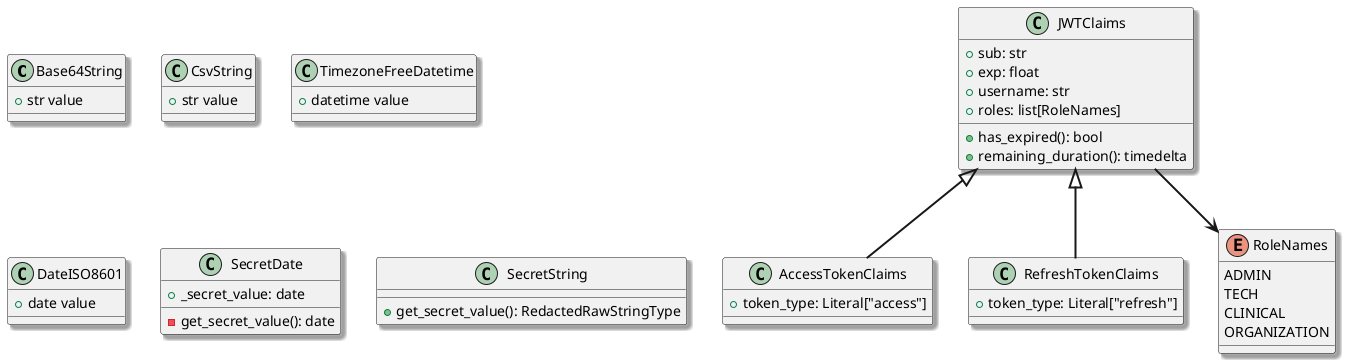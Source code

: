 @startuml 

skinparam componentStyle uml2
skinparam defaultFontName Arial
skinparam defaultTextAlignment center
skinparam shadowing true
skinparam arrowThickness 2
skinparam componentBorderColor Black
skinparam queueBackgroundColor LightGray

class Base64String {
    + str value
}

class CsvString {
    + str value
}

class TimezoneFreeDatetime {
    + datetime value
}

class DateISO8601 {
    + date value
}

class SecretDate {
    + _secret_value: date
    - get_secret_value(): date
}

class SecretString {
    + get_secret_value(): RedactedRawStringType
}

class JWTClaims {
    + sub: str
    + exp: float
    + username: str
    + roles: list[RoleNames]
    + has_expired(): bool
    + remaining_duration(): timedelta
}

class AccessTokenClaims {
    + token_type: Literal["access"]
}

class RefreshTokenClaims {
    + token_type: Literal["refresh"]
}

enum RoleNames {
    ADMIN
    TECH
    CLINICAL
    ORGANIZATION
}

JWTClaims <|-- AccessTokenClaims
JWTClaims <|-- RefreshTokenClaims
JWTClaims --> RoleNames

@enduml